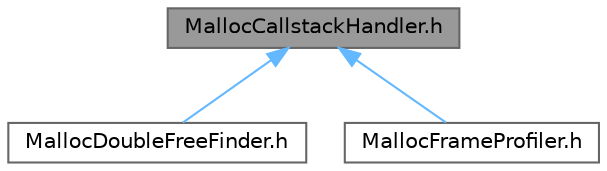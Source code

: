 digraph "MallocCallstackHandler.h"
{
 // INTERACTIVE_SVG=YES
 // LATEX_PDF_SIZE
  bgcolor="transparent";
  edge [fontname=Helvetica,fontsize=10,labelfontname=Helvetica,labelfontsize=10];
  node [fontname=Helvetica,fontsize=10,shape=box,height=0.2,width=0.4];
  Node1 [id="Node000001",label="MallocCallstackHandler.h",height=0.2,width=0.4,color="gray40", fillcolor="grey60", style="filled", fontcolor="black",tooltip=" "];
  Node1 -> Node2 [id="edge1_Node000001_Node000002",dir="back",color="steelblue1",style="solid",tooltip=" "];
  Node2 [id="Node000002",label="MallocDoubleFreeFinder.h",height=0.2,width=0.4,color="grey40", fillcolor="white", style="filled",URL="$dd/dcf/MallocDoubleFreeFinder_8h.html",tooltip=" "];
  Node1 -> Node3 [id="edge2_Node000001_Node000003",dir="back",color="steelblue1",style="solid",tooltip=" "];
  Node3 [id="Node000003",label="MallocFrameProfiler.h",height=0.2,width=0.4,color="grey40", fillcolor="white", style="filled",URL="$d4/d0e/MallocFrameProfiler_8h.html",tooltip=" "];
}
